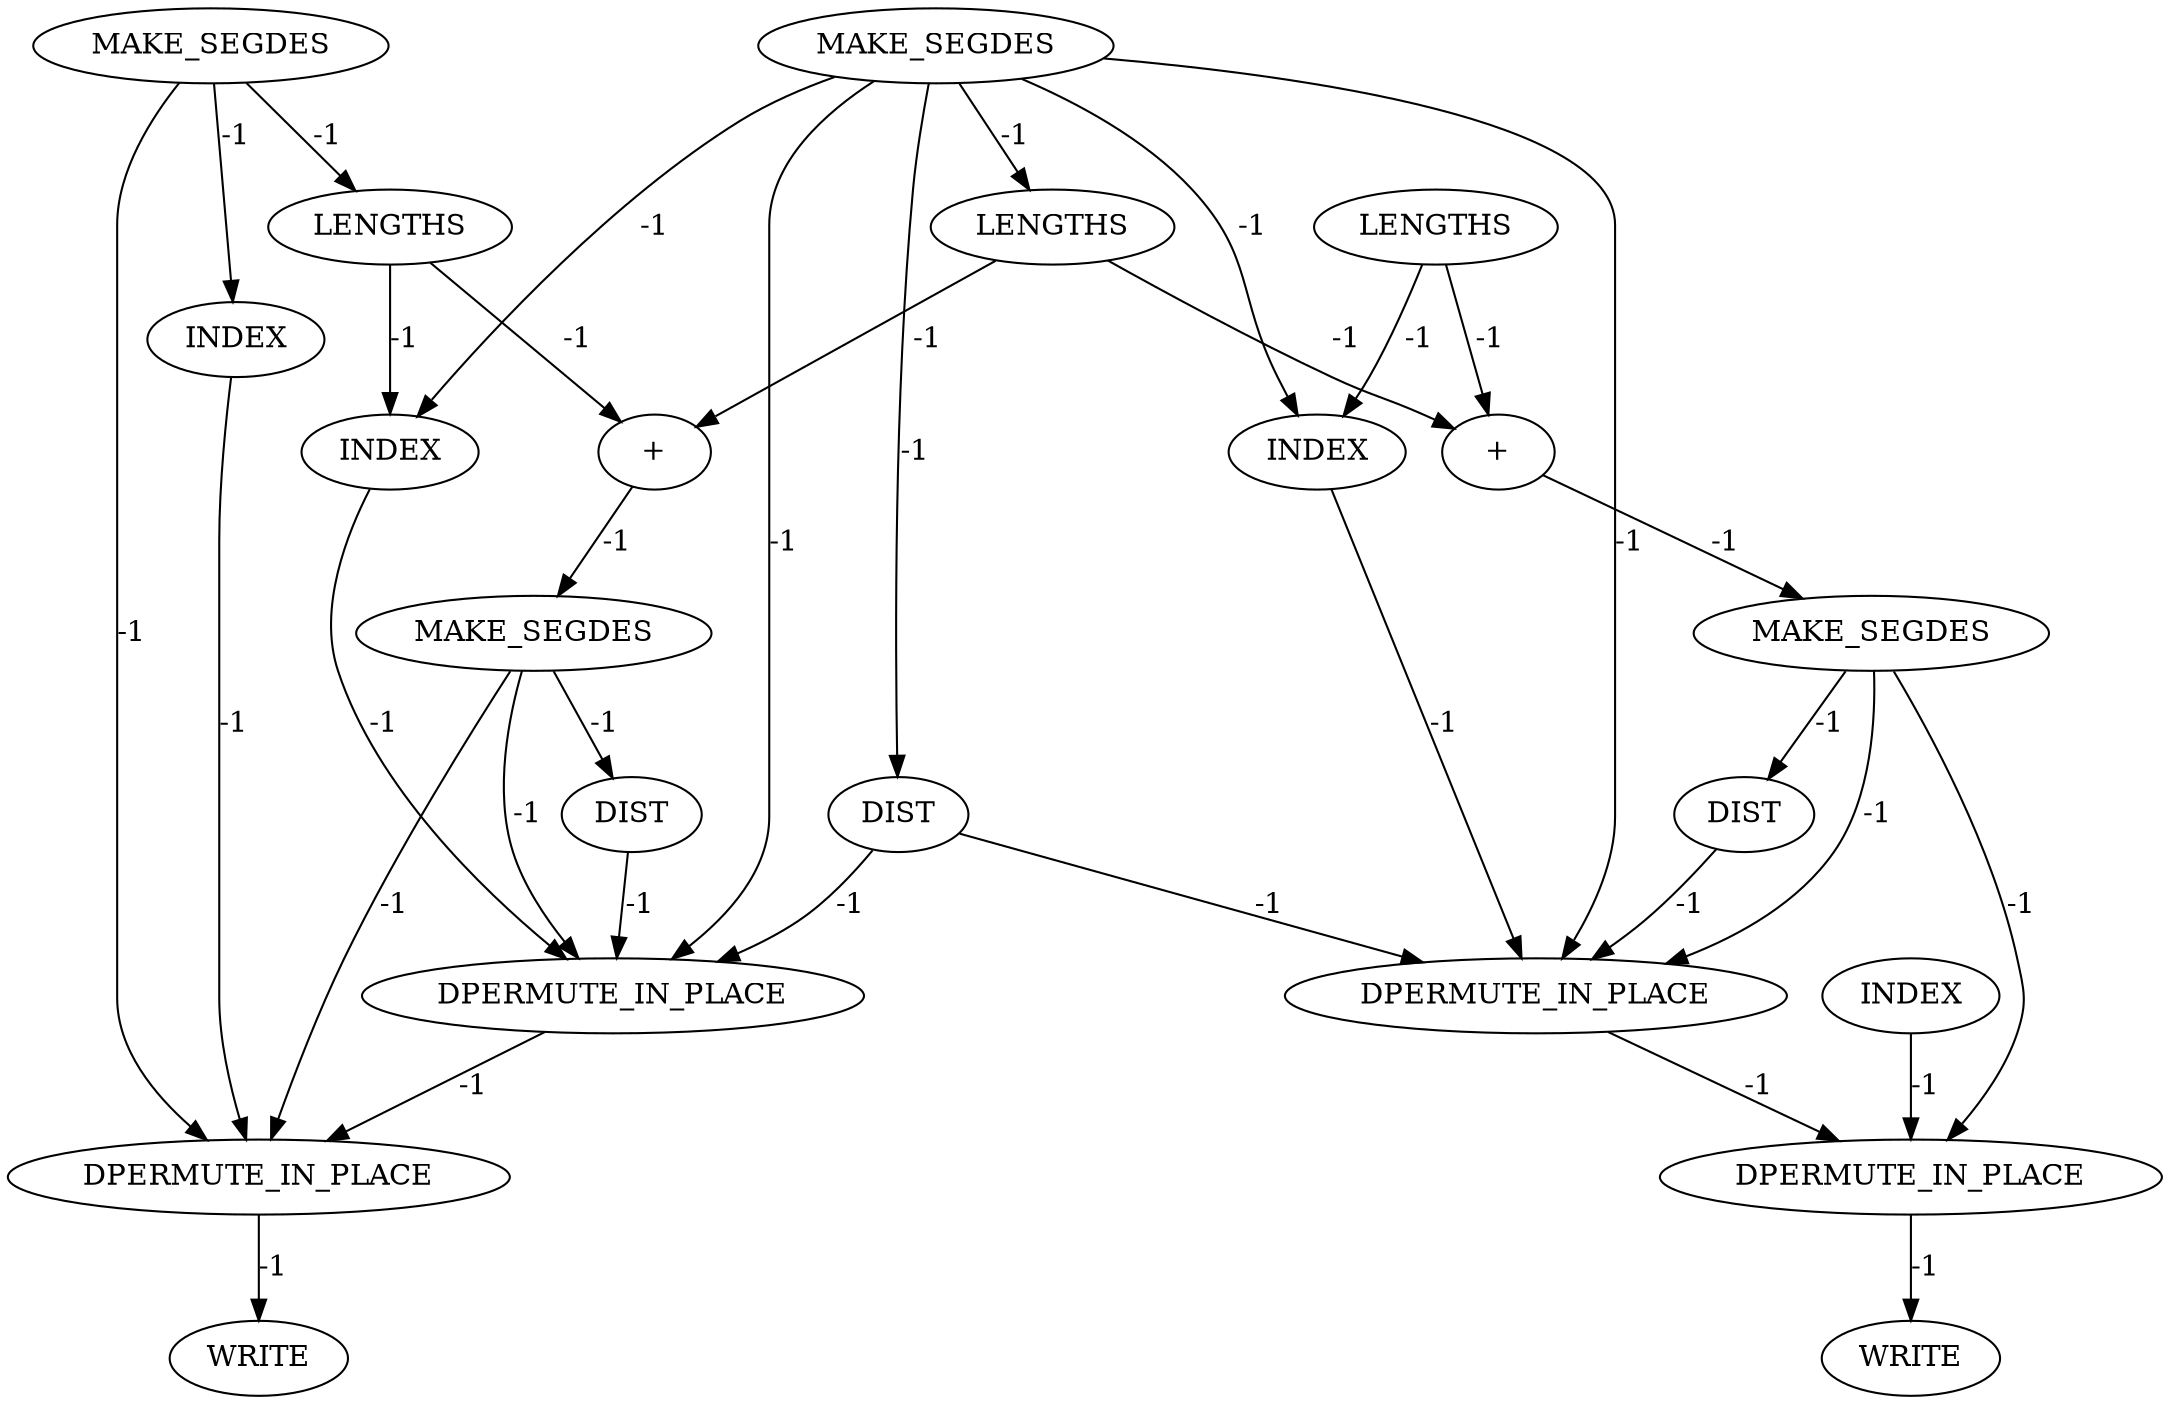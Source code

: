 digraph {
	ep_A_INST_6238 [label=MAKE_SEGDES cost=0]
	ep_A_INST_6335 [label=INDEX cost=0]
	ep_A_INST_6288 [label=DIST cost=0]
	ep_A_INST_6393 [label=WRITE cost=0]
	ep_A_INST_6244 [label=DIST cost=0]
	ep_A_INST_6358 [label="+" cost=0]
	ep_A_INST_6312 [label=WRITE cost=0]
	ep_A_INST_6276 [label=LENGTHS cost=0]
	ep_A_INST_6266 [label=INDEX cost=0]
	ep_A_INST_6363 [label=MAKE_SEGDES cost=0]
	ep_A_INST_6369 [label=DIST cost=0]
	ep_A_INST_6258 [label=LENGTHS cost=0]
	ep_A_INST_10350 [label=DPERMUTE_IN_PLACE cost=0]
	ep_A_INST_10351 [label=DPERMUTE_IN_PLACE cost=0]
	ep_A_INST_6339 [label=LENGTHS cost=0]
	ep_A_INST_327 [label=MAKE_SEGDES cost=0]
	ep_A_INST_6347 [label=INDEX cost=0]
	ep_A_INST_10352 [label=DPERMUTE_IN_PLACE cost=0]
	ep_A_INST_6277 [label="+" cost=0]
	ep_A_INST_6282 [label=MAKE_SEGDES cost=0]
	ep_A_INST_6254 [label=INDEX cost=0]
	ep_A_INST_10353 [label=DPERMUTE_IN_PLACE cost=0]
	ep_A_INST_6238 -> ep_A_INST_6244 [label=-1 cost=-1]
	ep_A_INST_6238 -> ep_A_INST_6266 [label=-1 cost=-1]
	ep_A_INST_6238 -> ep_A_INST_6276 [label=-1 cost=-1]
	ep_A_INST_6238 -> ep_A_INST_10350 [label=-1 cost=-1]
	ep_A_INST_6238 -> ep_A_INST_6347 [label=-1 cost=-1]
	ep_A_INST_6238 -> ep_A_INST_10352 [label=-1 cost=-1]
	ep_A_INST_6335 -> ep_A_INST_10353 [label=-1 cost=-1]
	ep_A_INST_6288 -> ep_A_INST_10350 [label=-1 cost=-1]
	ep_A_INST_6244 -> ep_A_INST_10350 [label=-1 cost=-1]
	ep_A_INST_6244 -> ep_A_INST_10352 [label=-1 cost=-1]
	ep_A_INST_6358 -> ep_A_INST_6363 [label=-1 cost=-1]
	ep_A_INST_6276 -> ep_A_INST_6277 [label=-1 cost=-1]
	ep_A_INST_6276 -> ep_A_INST_6358 [label=-1 cost=-1]
	ep_A_INST_6266 -> ep_A_INST_10350 [label=-1 cost=-1]
	ep_A_INST_6363 -> ep_A_INST_6369 [label=-1 cost=-1]
	ep_A_INST_6363 -> ep_A_INST_10352 [label=-1 cost=-1]
	ep_A_INST_6363 -> ep_A_INST_10353 [label=-1 cost=-1]
	ep_A_INST_6369 -> ep_A_INST_10352 [label=-1 cost=-1]
	ep_A_INST_6258 -> ep_A_INST_6266 [label=-1 cost=-1]
	ep_A_INST_6258 -> ep_A_INST_6277 [label=-1 cost=-1]
	ep_A_INST_10350 -> ep_A_INST_10351 [label=-1 cost=-1]
	ep_A_INST_10351 -> ep_A_INST_6312 [label=-1 cost=-1]
	ep_A_INST_6339 -> ep_A_INST_6347 [label=-1 cost=-1]
	ep_A_INST_6339 -> ep_A_INST_6358 [label=-1 cost=-1]
	ep_A_INST_327 -> ep_A_INST_6254 [label=-1 cost=-1]
	ep_A_INST_327 -> ep_A_INST_6258 [label=-1 cost=-1]
	ep_A_INST_327 -> ep_A_INST_10351 [label=-1 cost=-1]
	ep_A_INST_6347 -> ep_A_INST_10352 [label=-1 cost=-1]
	ep_A_INST_10352 -> ep_A_INST_10353 [label=-1 cost=-1]
	ep_A_INST_6277 -> ep_A_INST_6282 [label=-1 cost=-1]
	ep_A_INST_6282 -> ep_A_INST_6288 [label=-1 cost=-1]
	ep_A_INST_6282 -> ep_A_INST_10350 [label=-1 cost=-1]
	ep_A_INST_6282 -> ep_A_INST_10351 [label=-1 cost=-1]
	ep_A_INST_6254 -> ep_A_INST_10351 [label=-1 cost=-1]
	ep_A_INST_10353 -> ep_A_INST_6393 [label=-1 cost=-1]
}
